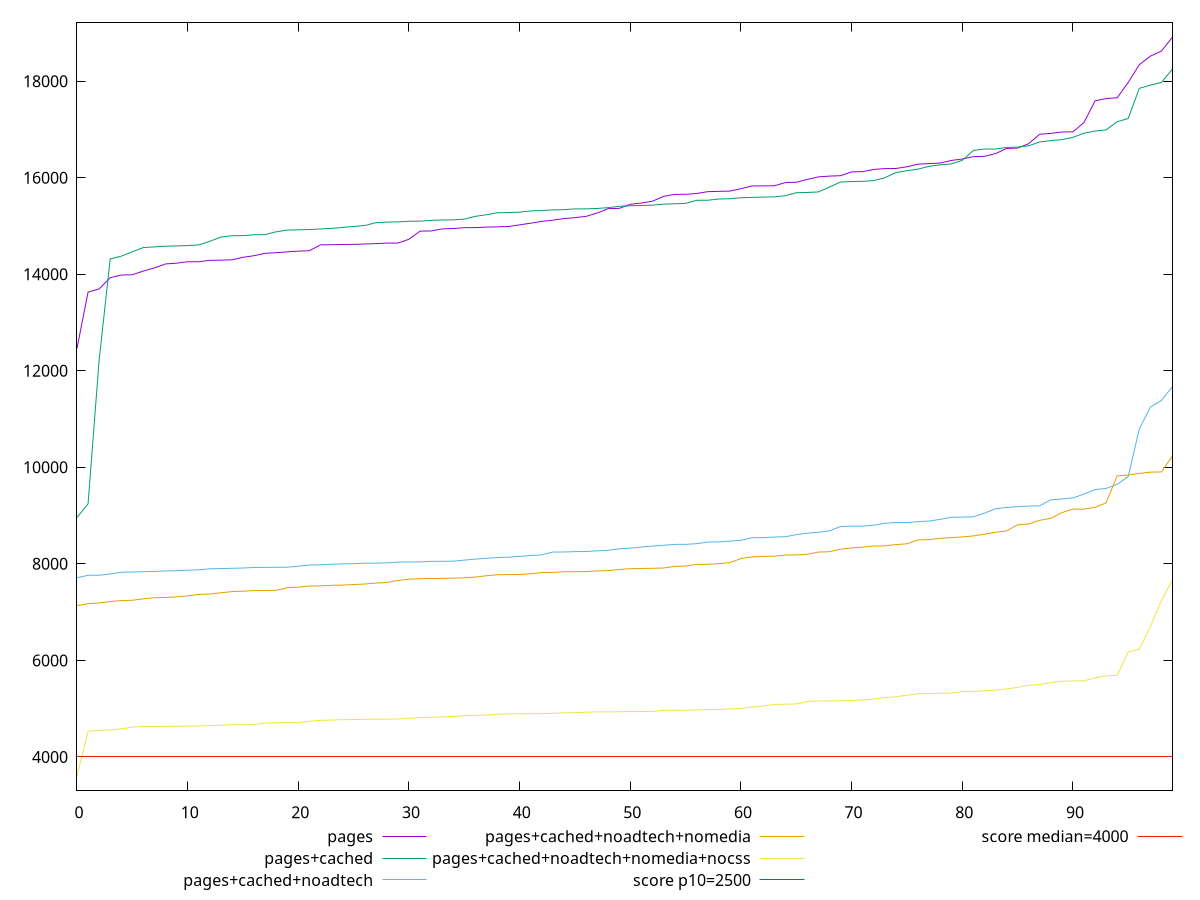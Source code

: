 reset

$pages <<EOF
0 12464.558500000001
1 13630.425
2 13696.916500000003
3 13930.275
4 13985.249
5 13991.2435
6 14068.294499999998
7 14132.697
8 14214.553000000002
9 14230.39
10 14259.868499999999
11 14260.017499999998
12 14289.639000000001
13 14293.224500000002
14 14300.424
15 14352.372499999998
16 14385.648499999998
17 14435.189999999999
18 14447.116000000002
19 14465.041000000001
20 14481.174499999997
21 14488.111500000003
22 14610.6185
23 14611.908500000001
24 14619.031
25 14620.0535
26 14628.151999999998
27 14635.802500000002
28 14646.967000000004
29 14647.101
30 14726.884000000002
31 14895.265
32 14897.615999999998
33 14941.257000000001
34 14947.769499999999
35 14967.100499999995
36 14967.5635
37 14977.122500000001
38 14983.2695
39 14991.146499999995
40 15024.418999999998
41 15058.954500000005
42 15096.017499999998
43 15121.541000000003
44 15154.448
45 15174.292000000005
46 15200.543999999996
47 15269.016999999996
48 15361.221000000001
49 15366.376
50 15449.393500000002
51 15476.980999999998
52 15514.836500000001
53 15614.671999999999
54 15656.112499999996
55 15658.336000000003
56 15674.399499999996
57 15712.601999999999
58 15718.706500000002
59 15724.145
60 15774.727499999999
61 15830.4555
62 15832.55
63 15832.758999999998
64 15899.964
65 15907.211500000001
66 15966.342999999999
67 16018.490499999994
68 16035.02
69 16043.069000000001
70 16122.413999999999
71 16127.994000000002
72 16172.751999999997
73 16190.313
74 16192.827500000003
75 16227.5135
76 16281.998499999994
77 16294.089500000002
78 16304.651999999998
79 16359.002
80 16389.2635
81 16438.343500000003
82 16444.334
83 16500.623999999996
84 16607.3405
85 16615.334500000004
86 16706.1065
87 16902.643500000002
88 16919.668999999998
89 16948.679999999997
90 16952.368000000002
91 17143.538500000002
92 17593.478499999997
93 17642.237
94 17656.998999999996
95 17976.70100000001
96 18343.446500000002
97 18520.709499999997
98 18625.996
99 18915.717000000004
EOF

$pagesCached <<EOF
0 8963.156999999996
1 9244.542500000003
2 12221.894500000002
3 14318.820999999998
4 14375.616999999998
5 14467.6805
6 14554.427999999996
7 14567.913499999999
8 14581.990999999998
9 14588.057999999999
10 14595.232999999997
11 14608.432
12 14683.629
13 14772.230000000003
14 14800.118499999999
15 14801.495499999997
16 14820.051500000003
17 14821.882000000001
18 14881.034000000005
19 14916.267000000003
20 14921.759000000002
21 14927.885000000002
22 14939.989000000003
23 14951.6505
24 14972.400499999996
25 14992.173999999995
26 15011.180500000002
27 15069.966500000006
28 15081.786
29 15085.904000000002
30 15098.940000000002
31 15100.926500000001
32 15117.591
33 15125.714000000004
34 15127.760500000002
35 15142.939000000002
36 15201.5415
37 15233.3045
38 15275.569
39 15279.347000000003
40 15288.084999999995
41 15314.070000000003
42 15321.382000000001
43 15334.632000000001
44 15339.638499999994
45 15354.902
46 15356.233500000002
47 15364.146999999997
48 15381.348999999997
49 15408.725500000004
50 15419.739
51 15426.475499999997
52 15432.914499999999
53 15453.537500000002
54 15461.631499999998
55 15469.738999999998
56 15534.094000000005
57 15534.310000000007
58 15560.487000000005
59 15566.064999999999
60 15586.153999999995
61 15593.807500000003
62 15600.219000000003
63 15603.860999999997
64 15629.287999999997
65 15690.249
66 15696.105
67 15707.0365
68 15808.430500000002
69 15912.044000000002
70 15922.1875
71 15926.2555
72 15942.387000000004
73 16000.52
74 16108.967
75 16146.507500000002
76 16179.71
77 16237.932499999997
78 16268.107000000004
79 16287.611
80 16362.214999999998
81 16565.550000000003
82 16595.711
83 16596.322999999997
84 16628.909000000003
85 16635.7445
86 16663.860500000003
87 16743.132500000003
88 16770.149
89 16790.9985
90 16838.414500000003
91 16923.134
92 16969.345499999996
93 16992.4755
94 17161.142
95 17230.179
96 17853.050999999996
97 17921.051000000003
98 17974.514000000003
99 18255.332999999995
EOF

$pagesCachedNoadtech <<EOF
0 7712.285
1 7763.670999999999
2 7764.852999999997
3 7789.631000000003
4 7826.9995
5 7832.378000000001
6 7838.3565
7 7844.272000000001
8 7853.565500000001
9 7857.816999999999
10 7869.518000000002
11 7878.529999999999
12 7897.845499999999
13 7902.517999999998
14 7908.313
15 7913.855999999999
16 7925.449999999999
17 7927.530999999997
18 7929.110999999999
19 7930.833999999997
20 7951.120499999998
21 7976.787
22 7979.3125
23 7992.083000000002
24 8001.322499999998
25 8004.0015
26 8013.1579999999985
27 8014.4285
28 8020.63
29 8037.1539999999995
30 8039.153000000002
31 8042.022
32 8052.204000000003
33 8053.375
34 8056.077999999999
35 8077.7255
36 8098.530000000001
37 8115.807999999999
38 8131.0509999999995
39 8138.511999999999
40 8155.408499999999
41 8172.672
42 8187.467999999998
43 8245.041
44 8246.148
45 8253.786999999997
46 8256.7705
47 8270.183500000001
48 8280.787
49 8312.093
50 8326.143
51 8348.563000000002
52 8369.702500000001
53 8384.362000000003
54 8403.529000000002
55 8404.423999999999
56 8418.4585
57 8452.459499999999
58 8454.730000000001
59 8471.928000000002
60 8488.867000000002
61 8541.750000000002
62 8543.351999999999
63 8556.569
64 8562.117999999999
65 8605.068000000001
66 8637.283
67 8654.518999999998
68 8684.253000000002
69 8775.108
70 8780.201000000001
71 8783.137
72 8801.7055
73 8840.747500000001
74 8855.498
75 8855.633
76 8875.739000000001
77 8887.345
78 8921.752499999999
79 8965.614999999998
80 8968.012000000002
81 8975.8475
82 9049.572000000002
83 9142.680499999999
84 9168.787000000004
85 9184.467000000002
86 9198.969000000003
87 9203.8225
88 9326.405000000002
89 9345.436499999998
90 9366.220000000003
91 9446.106
92 9538.965
93 9562.935000000003
94 9648.482500000002
95 9810.498
96 10796.446999999996
97 11247.404499999999
98 11388.121000000001
99 11676.865999999996
EOF

$pagesCachedNoadtechNomedia <<EOF
0 7134.402
1 7176.456499999999
2 7191.588
3 7219.720000000001
4 7239.393
5 7246.307999999999
6 7275.648999999999
7 7300.278
8 7303.433000000001
9 7315.8025
10 7337.046
11 7366.637500000001
12 7375.9015
13 7400.680999999999
14 7425.831999999999
15 7433.750499999999
16 7447.126
17 7448.488
18 7451.567000000002
19 7503.685499999999
20 7517.919
21 7539.851499999999
22 7544.5605
23 7555.144500000002
24 7560.3015
25 7572.4749999999985
26 7582.629
27 7601.952000000001
28 7614.279
29 7656.896500000001
30 7682.2959999999985
31 7693.224499999999
32 7696.874999999999
33 7699.321
34 7704.948499999999
35 7710.9305
36 7726.174500000001
37 7754.945499999998
38 7775.2159999999985
39 7777.975500000002
40 7780.2919999999995
41 7795.208000000002
42 7819.734500000001
43 7823.377999999999
44 7836.379500000001
45 7839.217500000001
46 7840.161
47 7853.557999999998
48 7861.474
49 7883.9529999999995
50 7900.008500000002
51 7904.289
52 7908.581499999999
53 7914.102500000001
54 7946.040000000001
55 7955.595499999999
56 7989.473999999998
57 7990.571000000002
58 8005.0340000000015
59 8026.3865000000005
60 8111.549499999999
61 8143.874499999998
62 8156.5340000000015
63 8158.826
64 8182.420999999999
65 8186.337000000001
66 8199.277000000002
67 8244.930000000002
68 8251.699999999999
69 8304.404999999999
70 8330.985999999999
71 8346.461
72 8368.997500000001
73 8373.686000000002
74 8399.224999999999
75 8415.9105
76 8496.248
77 8502.038499999999
78 8529.695
79 8543.388
80 8559.069000000001
81 8579.086999999998
82 8614.923
83 8654.026999999998
84 8682.362000000001
85 8809.761500000002
86 8827.760499999997
87 8902.759999999998
88 8943.296499999997
89 9062.3905
90 9133.895499999999
91 9135.305999999999
92 9172.541000000001
93 9264.451999999997
94 9824.279999999999
95 9839.561000000003
96 9874.302000000003
97 9901.079000000002
98 9905.080000000002
99 10237.010499999999
EOF

$pagesCachedNoadtechNomediaNocss <<EOF
0 3609.1769999999997
1 4529.8145
2 4552.7145
3 4559.5615
4 4582.432999999999
5 4616.793
6 4629.659
7 4630.4259999999995
8 4632.322999999999
9 4633.6669999999995
10 4638.762
11 4640.487000000001
12 4651.1055
13 4656.228999999999
14 4667.749
15 4669.550000000001
16 4670.036
17 4702.066
18 4707.345499999999
19 4709.631000000001
20 4714.237
21 4738.65
22 4756.8009999999995
23 4763.651
24 4772.606
25 4773.005
26 4781.2519999999995
27 4781.668000000001
28 4782.671
29 4786.595
30 4800.282500000001
31 4813.863
32 4822.5689999999995
33 4829.147999999999
34 4838.781000000001
35 4853.967
36 4861.457
37 4866.475
38 4883.175
39 4892.269
40 4893.803
41 4895.677
42 4897.778
43 4902.495000000001
44 4912.593999999999
45 4916.842000000001
46 4926.241
47 4933.798
48 4933.945
49 4936.109
50 4939.9580000000005
51 4940.194000000001
52 4942.327499999999
53 4964.782
54 4965.723
55 4967.483
56 4975.023999999999
57 4978.52
58 4982.826
59 4994.383
60 5003.831000000001
61 5033.585000000001
62 5054.379
63 5086.848
64 5092.016
65 5096.839
66 5149.4535
67 5158.351
68 5158.733
69 5161.424
70 5167.433
71 5180.74
72 5194.423999999999
73 5230.165
74 5245.036999999999
75 5279.072
76 5308.871000000001
77 5312.923
78 5321.462
79 5322.165999999999
80 5352.335000000001
81 5357.901000000001
82 5369.455499999999
83 5385.562000000001
84 5409.543
85 5440.713
86 5485.796999999999
87 5498.397500000001
88 5542.68
89 5567.001
90 5574.974
91 5575.583
92 5639.549
93 5678.851999999999
94 5691.3195000000005
95 6174.480999999999
96 6231.762500000001
97 6697.667
98 7242.784
99 7668.369000000001
EOF

set key outside below
set xrange [0:99]
set yrange [3303.0461999999998:19221.847800000003]
set trange [3303.0461999999998:19221.847800000003]
set terminal svg size 640, 580 enhanced background rgb 'white'
set output "report_00014_2021-02-09T15:56:05.503Z/largest-contentful-paint/comparison/sorted/all_raw.svg"

plot $pages title "pages" with line, \
     $pagesCached title "pages+cached" with line, \
     $pagesCachedNoadtech title "pages+cached+noadtech" with line, \
     $pagesCachedNoadtechNomedia title "pages+cached+noadtech+nomedia" with line, \
     $pagesCachedNoadtechNomediaNocss title "pages+cached+noadtech+nomedia+nocss" with line, \
     2500 title "score p10=2500", \
     4000 title "score median=4000"

reset
